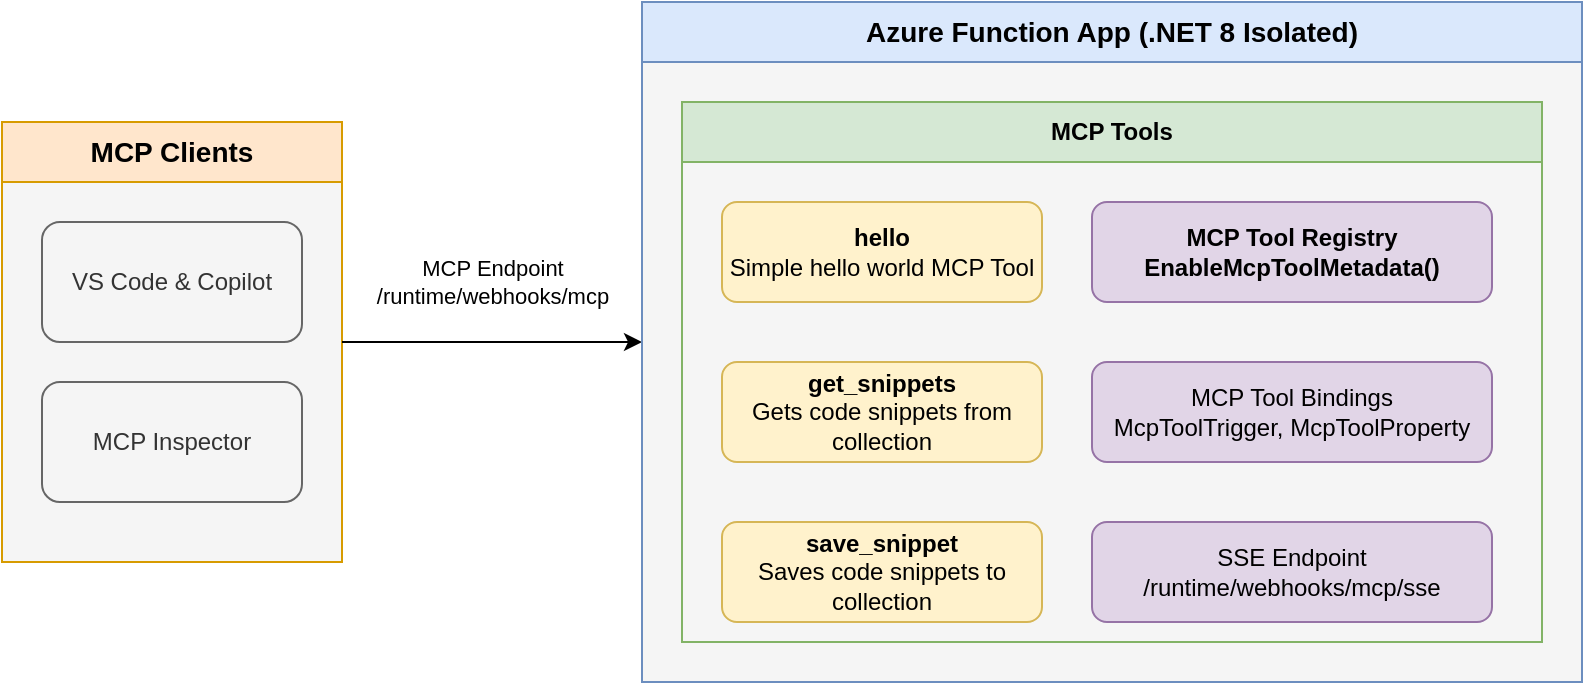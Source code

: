 <mxfile>
    <diagram id="remote-mcp-architecture" name="MCP Server Solution Architecture">
        <mxGraphModel dx="450" dy="496" grid="0" gridSize="10" guides="1" tooltips="1" connect="1" arrows="1" fold="1" page="1" pageScale="1" pageWidth="1100" pageHeight="850" math="0" shadow="0">
            <root>
                <mxCell id="0"/>
                <mxCell id="1" parent="0"/>
                <mxCell id="client-container" value="MCP Clients" style="swimlane;whiteSpace=wrap;html=1;fillColor=#ffe6cc;strokeColor=#d79b00;startSize=30;fontSize=14;fontStyle=1;swimlaneFillColor=#F5F5F5;" parent="1" vertex="1">
                    <mxGeometry x="40" y="170" width="170" height="220" as="geometry"/>
                </mxCell>
                <mxCell id="vscode-client" value="VS Code &amp; Copilot" style="rounded=1;whiteSpace=wrap;html=1;fillColor=#f5f5f5;strokeColor=#666666;fontColor=#333333;" parent="client-container" vertex="1">
                    <mxGeometry x="20" y="50" width="130" height="60" as="geometry"/>
                </mxCell>
                <mxCell id="mcp-inspector" value="MCP Inspector" style="rounded=1;whiteSpace=wrap;html=1;fillColor=#f5f5f5;strokeColor=#666666;fontColor=#333333;" parent="client-container" vertex="1">
                    <mxGeometry x="20" y="130" width="130" height="60" as="geometry"/>
                </mxCell>
                <mxCell id="client-to-function" value="MCP Endpoint&lt;br&gt;/runtime/webhooks/mcp" style="endArrow=classic;html=1;rounded=0;fontSize=11;exitX=1;exitY=0.5;exitDx=0;exitDy=0;entryX=0;entryY=0.5;entryDx=0;entryDy=0;" parent="1" source="client-container" target="11" edge="1">
                    <mxGeometry y="30" width="50" height="50" relative="1" as="geometry">
                        <mxPoint x="220" y="210" as="sourcePoint"/>
                        <mxPoint x="310" y="280" as="targetPoint"/>
                        <mxPoint as="offset"/>
                    </mxGeometry>
                </mxCell>
                <mxCell id="11" value="Azure Function App (.NET 8 Isolated)" style="swimlane;whiteSpace=wrap;html=1;fillColor=#dae8fc;strokeColor=#6c8ebf;startSize=30;fontSize=14;fontStyle=1;swimlaneFillColor=#f5f5f5;" parent="1" vertex="1">
                    <mxGeometry x="360" y="110" width="470" height="340" as="geometry"/>
                </mxCell>
                <mxCell id="12" value="MCP Tools" style="swimlane;whiteSpace=wrap;html=1;fillColor=#d5e8d4;strokeColor=#82b366;startSize=30;" parent="11" vertex="1">
                    <mxGeometry x="20" y="50" width="430" height="270" as="geometry"/>
                </mxCell>
                <mxCell id="13" value="&lt;b&gt;hello&lt;/b&gt;&lt;br&gt;Simple hello world MCP Tool" style="rounded=1;whiteSpace=wrap;html=1;fillColor=#fff2cc;strokeColor=#d6b656;" parent="12" vertex="1">
                    <mxGeometry x="20" y="50" width="160" height="50" as="geometry"/>
                </mxCell>
                <mxCell id="14" value="&lt;b&gt;get_snippets&lt;/b&gt;&lt;br&gt;Gets code snippets from collection" style="rounded=1;whiteSpace=wrap;html=1;fillColor=#fff2cc;strokeColor=#d6b656;" parent="12" vertex="1">
                    <mxGeometry x="20" y="130" width="160" height="50" as="geometry"/>
                </mxCell>
                <mxCell id="15" value="&lt;b&gt;save_snippet&lt;/b&gt;&lt;br&gt;Saves code snippets to collection" style="rounded=1;whiteSpace=wrap;html=1;fillColor=#fff2cc;strokeColor=#d6b656;" parent="12" vertex="1">
                    <mxGeometry x="20" y="210" width="160" height="50" as="geometry"/>
                </mxCell>
                <mxCell id="16" value="MCP Tool Registry&#xa;EnableMcpToolMetadata()" style="rounded=1;whiteSpace=wrap;html=1;fillColor=#e1d5e7;strokeColor=#9673a6;fontStyle=1" parent="12" vertex="1">
                    <mxGeometry x="205" y="50" width="200" height="50" as="geometry"/>
                </mxCell>
                <mxCell id="17" value="MCP Tool Bindings&#xa;McpToolTrigger, McpToolProperty" style="rounded=1;whiteSpace=wrap;html=1;fillColor=#e1d5e7;strokeColor=#9673a6;" parent="12" vertex="1">
                    <mxGeometry x="205" y="130" width="200" height="50" as="geometry"/>
                </mxCell>
                <mxCell id="18" value="SSE Endpoint&#xa;/runtime/webhooks/mcp/sse" style="rounded=1;whiteSpace=wrap;html=1;fillColor=#e1d5e7;strokeColor=#9673a6;" parent="12" vertex="1">
                    <mxGeometry x="205" y="210" width="200" height="50" as="geometry"/>
                </mxCell>
            </root>
        </mxGraphModel>
    </diagram>
</mxfile>